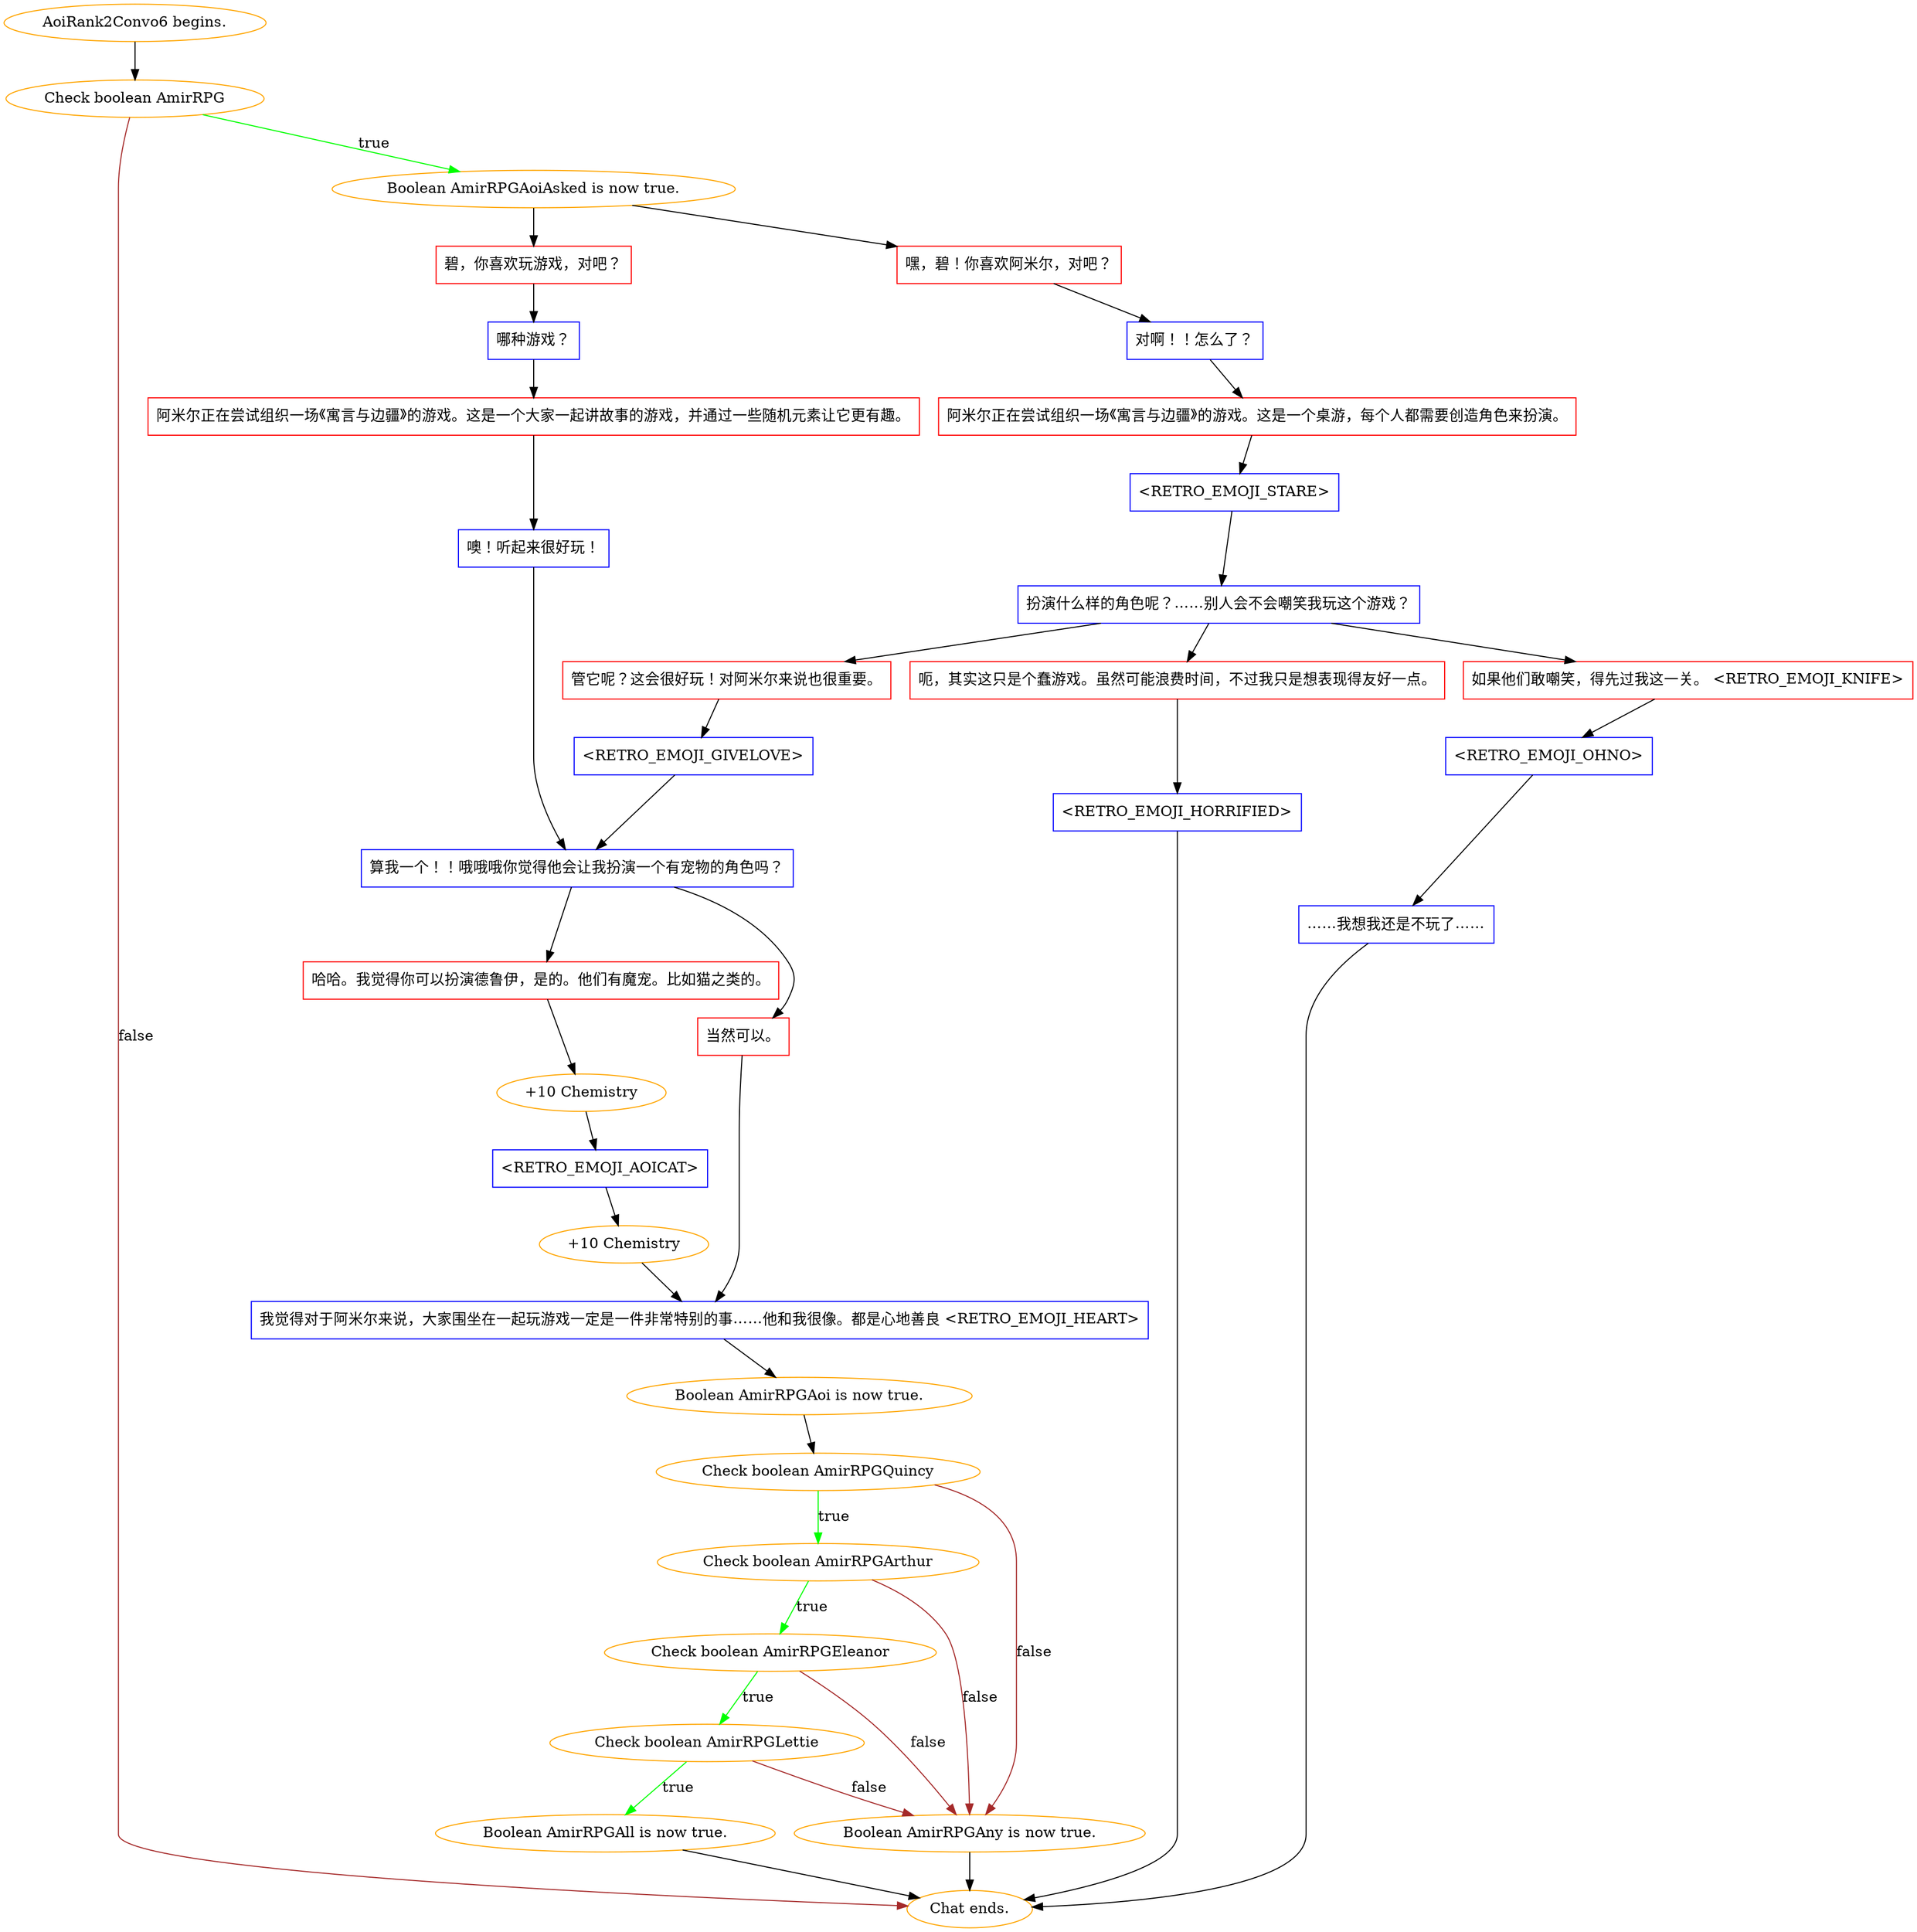 digraph {
	"AoiRank2Convo6 begins." [color=orange];
		"AoiRank2Convo6 begins." -> j2575486394;
	j2575486394 [label="Check boolean AmirRPG",color=orange];
		j2575486394 -> j2866824290 [label=true,color=green];
		j2575486394 -> "Chat ends." [label=false,color=brown];
	j2866824290 [label="Boolean AmirRPGAoiAsked is now true.",color=orange];
		j2866824290 -> j1101214506;
		j2866824290 -> j939653447;
	"Chat ends." [color=orange];
	j1101214506 [label="嘿，碧！你喜欢阿米尔，对吧？",shape=box,color=red];
		j1101214506 -> j611001263;
	j939653447 [label="碧，你喜欢玩游戏，对吧？",shape=box,color=red];
		j939653447 -> j280632532;
	j611001263 [label="对啊！！怎么了？",shape=box,color=blue];
		j611001263 -> j3494486161;
	j280632532 [label="哪种游戏？",shape=box,color=blue];
		j280632532 -> j2080912170;
	j3494486161 [label="阿米尔正在尝试组织一场《寓言与边疆》的游戏。这是一个桌游，每个人都需要创造角色来扮演。",shape=box,color=red];
		j3494486161 -> j2859680228;
	j2080912170 [label="阿米尔正在尝试组织一场《寓言与边疆》的游戏。这是一个大家一起讲故事的游戏，并通过一些随机元素让它更有趣。",shape=box,color=red];
		j2080912170 -> j1935422166;
	j2859680228 [label="<RETRO_EMOJI_STARE>",shape=box,color=blue];
		j2859680228 -> j4066686267;
	j1935422166 [label="噢！听起来很好玩！",shape=box,color=blue];
		j1935422166 -> j2344742668;
	j4066686267 [label="扮演什么样的角色呢？……别人会不会嘲笑我玩这个游戏？",shape=box,color=blue];
		j4066686267 -> j1922002141;
		j4066686267 -> j2299644642;
		j4066686267 -> j3815383779;
	j2344742668 [label="算我一个！！哦哦哦你觉得他会让我扮演一个有宠物的角色吗？",shape=box,color=blue];
		j2344742668 -> j2683343121;
		j2344742668 -> j1977341687;
	j1922002141 [label="呃，其实这只是个蠢游戏。虽然可能浪费时间，不过我只是想表现得友好一点。",shape=box,color=red];
		j1922002141 -> j4081928315;
	j2299644642 [label="如果他们敢嘲笑，得先过我这一关。 <RETRO_EMOJI_KNIFE>",shape=box,color=red];
		j2299644642 -> j3463352454;
	j3815383779 [label="管它呢？这会很好玩！对阿米尔来说也很重要。",shape=box,color=red];
		j3815383779 -> j1378683165;
	j2683343121 [label="哈哈。我觉得你可以扮演德鲁伊，是的。他们有魔宠。比如猫之类的。",shape=box,color=red];
		j2683343121 -> j1370970106;
	j1977341687 [label="当然可以。",shape=box,color=red];
		j1977341687 -> j4290403974;
	j4081928315 [label="<RETRO_EMOJI_HORRIFIED>",shape=box,color=blue];
		j4081928315 -> "Chat ends.";
	j3463352454 [label="<RETRO_EMOJI_OHNO>",shape=box,color=blue];
		j3463352454 -> j3928636561;
	j1378683165 [label="<RETRO_EMOJI_GIVELOVE>",shape=box,color=blue];
		j1378683165 -> j2344742668;
	j1370970106 [label="+10 Chemistry",color=orange];
		j1370970106 -> j2764517589;
	j4290403974 [label="我觉得对于阿米尔来说，大家围坐在一起玩游戏一定是一件非常特别的事……他和我很像。都是心地善良 <RETRO_EMOJI_HEART>",shape=box,color=blue];
		j4290403974 -> j4105403985;
	j3928636561 [label="……我想我还是不玩了……",shape=box,color=blue];
		j3928636561 -> "Chat ends.";
	j2764517589 [label="<RETRO_EMOJI_AOICAT>",shape=box,color=blue];
		j2764517589 -> j2648214909;
	j4105403985 [label="Boolean AmirRPGAoi is now true.",color=orange];
		j4105403985 -> j762251993;
	j2648214909 [label="+10 Chemistry",color=orange];
		j2648214909 -> j4290403974;
	j762251993 [label="Check boolean AmirRPGQuincy",color=orange];
		j762251993 -> j995027809 [label=true,color=green];
		j762251993 -> j1692268193 [label=false,color=brown];
	j995027809 [label="Check boolean AmirRPGArthur",color=orange];
		j995027809 -> j1453246023 [label=true,color=green];
		j995027809 -> j1692268193 [label=false,color=brown];
	j1692268193 [label="Boolean AmirRPGAny is now true.",color=orange];
		j1692268193 -> "Chat ends.";
	j1453246023 [label="Check boolean AmirRPGEleanor",color=orange];
		j1453246023 -> j3146949038 [label=true,color=green];
		j1453246023 -> j1692268193 [label=false,color=brown];
	j3146949038 [label="Check boolean AmirRPGLettie",color=orange];
		j3146949038 -> j3798570005 [label=true,color=green];
		j3146949038 -> j1692268193 [label=false,color=brown];
	j3798570005 [label="Boolean AmirRPGAll is now true.",color=orange];
		j3798570005 -> "Chat ends.";
}